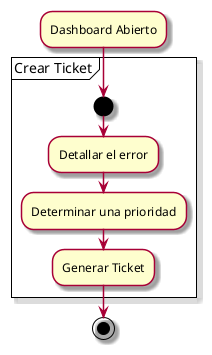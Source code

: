 @startuml CDU CrearTicket
skin rose
:Dashboard Abierto;
partition "Crear Ticket" {
  start 
      :Detallar el error; 
      :Determinar una prioridad;
      :Generar Ticket;
}
stop
@enduml